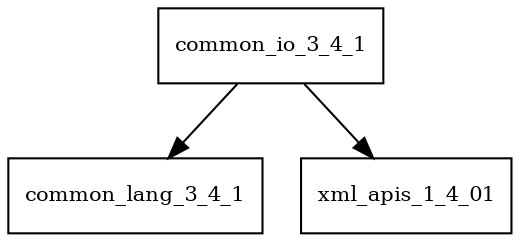 digraph common_io_3_4_1_dependencies {
  node [shape = box, fontsize=10.0];
  common_io_3_4_1 -> common_lang_3_4_1;
  common_io_3_4_1 -> xml_apis_1_4_01;
}
